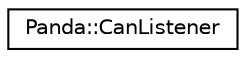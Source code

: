digraph "Graphical Class Hierarchy"
{
  edge [fontname="Helvetica",fontsize="10",labelfontname="Helvetica",labelfontsize="10"];
  node [fontname="Helvetica",fontsize="10",shape=record];
  rankdir="LR";
  Node1 [label="Panda::CanListener",height=0.2,width=0.4,color="black", fillcolor="white", style="filled",URL="$class_panda_1_1_can_listener.html",tooltip="An abstract class for new data notifications for new CAN data. "];
}
